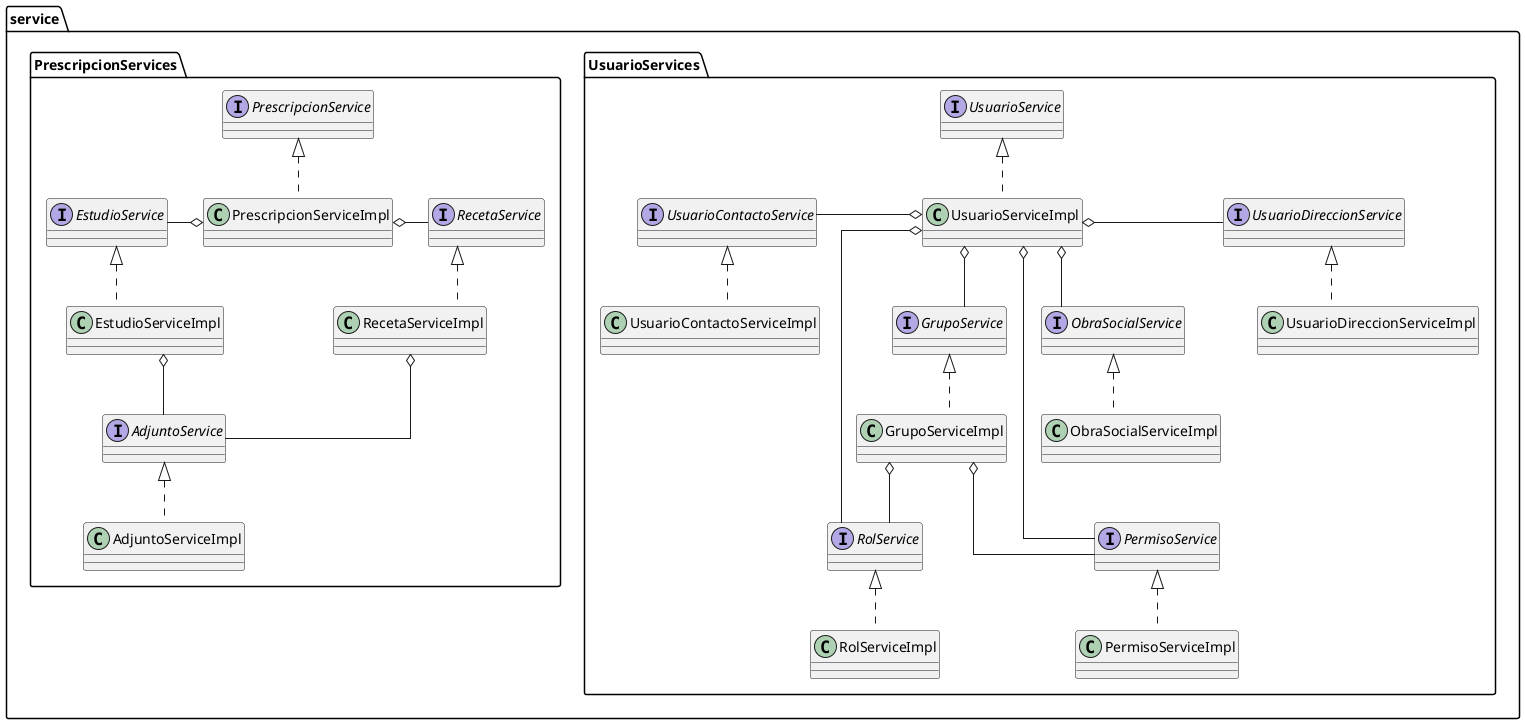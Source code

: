 @startuml Service
skinparam linetype ortho

package service{
    package UsuarioServices{
        interface UsuarioService{}
        class UsuarioServiceImpl{}

        interface UsuarioContactoService{}
        class UsuarioContactoServiceImpl{}

        interface UsuarioDireccionService{}
        class UsuarioDireccionServiceImpl{}

        interface ObraSocialService{}
        class ObraSocialServiceImpl{}

        interface GrupoService{}
        class GrupoServiceImpl{}

        interface RolService{}
        class RolServiceImpl{}

        interface PermisoService{}
        class PermisoServiceImpl{}
    }

    package PrescripcionServices{
        interface PrescripcionService{}
        interface RecetaService{}
        interface EstudioService{}
        interface AdjuntoService{}
        class PrescripcionServiceImpl{}
        class RecetaServiceImpl{}
        class EstudioServiceImpl{}
        class AdjuntoServiceImpl{}
    }
    
}

UsuarioService <|.. UsuarioServiceImpl
UsuarioServiceImpl o-right- UsuarioDireccionService
UsuarioServiceImpl o-left- UsuarioContactoService
UsuarioServiceImpl o-- ObraSocialService
UsuarioServiceImpl o-- GrupoService
UsuarioServiceImpl o-- RolService
UsuarioServiceImpl o-- PermisoService

UsuarioContactoService <|.. UsuarioContactoServiceImpl
UsuarioDireccionService <|.. UsuarioDireccionServiceImpl
ObraSocialService <|.. ObraSocialServiceImpl

PermisoService <|.. PermisoServiceImpl
RolService <|.. RolServiceImpl
GrupoService <|.. GrupoServiceImpl

GrupoServiceImpl o-- RolService
GrupoServiceImpl o-- PermisoService


PrescripcionService <|.. PrescripcionServiceImpl

RecetaService <|.. RecetaServiceImpl

EstudioService <|.. EstudioServiceImpl

AdjuntoService <|.. AdjuntoServiceImpl

PrescripcionServiceImpl o-left- EstudioService
PrescripcionServiceImpl o-right- RecetaService

EstudioServiceImpl o-- AdjuntoService

RecetaServiceImpl o-- AdjuntoService

@enduml